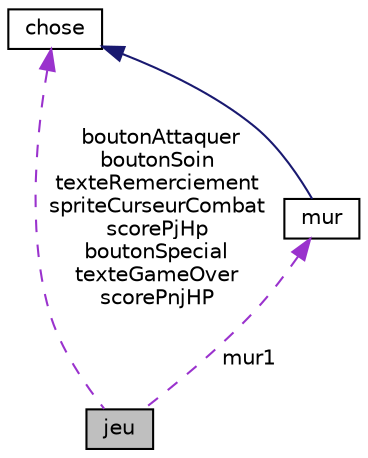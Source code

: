 digraph "jeu"
{
  edge [fontname="Helvetica",fontsize="10",labelfontname="Helvetica",labelfontsize="10"];
  node [fontname="Helvetica",fontsize="10",shape=record];
  Node1 [label="jeu",height=0.2,width=0.4,color="black", fillcolor="grey75", style="filled", fontcolor="black"];
  Node2 -> Node1 [dir="back",color="darkorchid3",fontsize="10",style="dashed",label=" mur1" ,fontname="Helvetica"];
  Node2 [label="mur",height=0.2,width=0.4,color="black", fillcolor="white", style="filled",URL="$classmur.html",tooltip="permet de creer des block "];
  Node3 -> Node2 [dir="back",color="midnightblue",fontsize="10",style="solid",fontname="Helvetica"];
  Node3 [label="chose",height=0.2,width=0.4,color="black", fillcolor="white", style="filled",URL="$classchose.html",tooltip="creer les entites basique du jeu "];
  Node3 -> Node1 [dir="back",color="darkorchid3",fontsize="10",style="dashed",label=" boutonAttaquer\nboutonSoin\ntexteRemerciement\nspriteCurseurCombat\nscorePjHp\nboutonSpecial\ntexteGameOver\nscorePnjHP" ,fontname="Helvetica"];
}
